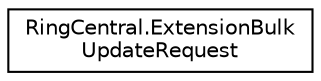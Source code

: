 digraph "Graphical Class Hierarchy"
{
 // LATEX_PDF_SIZE
  edge [fontname="Helvetica",fontsize="10",labelfontname="Helvetica",labelfontsize="10"];
  node [fontname="Helvetica",fontsize="10",shape=record];
  rankdir="LR";
  Node0 [label="RingCentral.ExtensionBulk\lUpdateRequest",height=0.2,width=0.4,color="black", fillcolor="white", style="filled",URL="$classRingCentral_1_1ExtensionBulkUpdateRequest.html",tooltip="List of extensions to be updated"];
}

